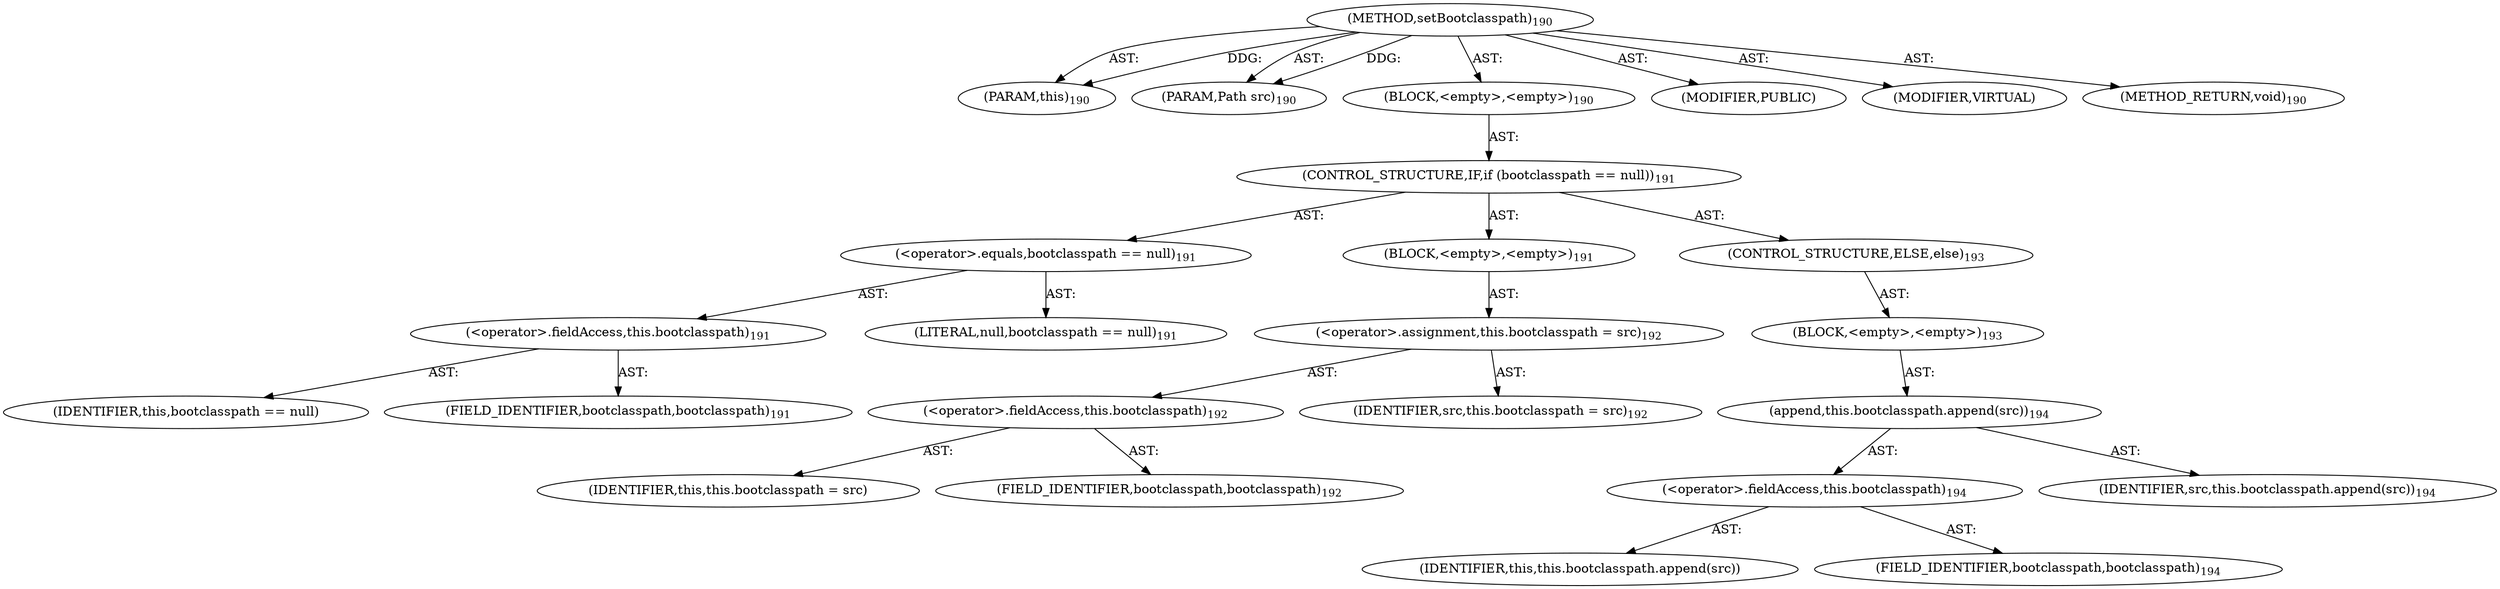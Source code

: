 digraph "setBootclasspath" {  
"111669149705" [label = <(METHOD,setBootclasspath)<SUB>190</SUB>> ]
"115964117018" [label = <(PARAM,this)<SUB>190</SUB>> ]
"115964117019" [label = <(PARAM,Path src)<SUB>190</SUB>> ]
"25769803788" [label = <(BLOCK,&lt;empty&gt;,&lt;empty&gt;)<SUB>190</SUB>> ]
"47244640259" [label = <(CONTROL_STRUCTURE,IF,if (bootclasspath == null))<SUB>191</SUB>> ]
"30064771106" [label = <(&lt;operator&gt;.equals,bootclasspath == null)<SUB>191</SUB>> ]
"30064771107" [label = <(&lt;operator&gt;.fieldAccess,this.bootclasspath)<SUB>191</SUB>> ]
"68719476784" [label = <(IDENTIFIER,this,bootclasspath == null)> ]
"55834574861" [label = <(FIELD_IDENTIFIER,bootclasspath,bootclasspath)<SUB>191</SUB>> ]
"90194313219" [label = <(LITERAL,null,bootclasspath == null)<SUB>191</SUB>> ]
"25769803789" [label = <(BLOCK,&lt;empty&gt;,&lt;empty&gt;)<SUB>191</SUB>> ]
"30064771108" [label = <(&lt;operator&gt;.assignment,this.bootclasspath = src)<SUB>192</SUB>> ]
"30064771109" [label = <(&lt;operator&gt;.fieldAccess,this.bootclasspath)<SUB>192</SUB>> ]
"68719476785" [label = <(IDENTIFIER,this,this.bootclasspath = src)> ]
"55834574862" [label = <(FIELD_IDENTIFIER,bootclasspath,bootclasspath)<SUB>192</SUB>> ]
"68719476786" [label = <(IDENTIFIER,src,this.bootclasspath = src)<SUB>192</SUB>> ]
"47244640260" [label = <(CONTROL_STRUCTURE,ELSE,else)<SUB>193</SUB>> ]
"25769803790" [label = <(BLOCK,&lt;empty&gt;,&lt;empty&gt;)<SUB>193</SUB>> ]
"30064771110" [label = <(append,this.bootclasspath.append(src))<SUB>194</SUB>> ]
"30064771111" [label = <(&lt;operator&gt;.fieldAccess,this.bootclasspath)<SUB>194</SUB>> ]
"68719476787" [label = <(IDENTIFIER,this,this.bootclasspath.append(src))> ]
"55834574863" [label = <(FIELD_IDENTIFIER,bootclasspath,bootclasspath)<SUB>194</SUB>> ]
"68719476788" [label = <(IDENTIFIER,src,this.bootclasspath.append(src))<SUB>194</SUB>> ]
"133143986208" [label = <(MODIFIER,PUBLIC)> ]
"133143986209" [label = <(MODIFIER,VIRTUAL)> ]
"128849018889" [label = <(METHOD_RETURN,void)<SUB>190</SUB>> ]
  "111669149705" -> "115964117018"  [ label = "AST: "] 
  "111669149705" -> "115964117019"  [ label = "AST: "] 
  "111669149705" -> "25769803788"  [ label = "AST: "] 
  "111669149705" -> "133143986208"  [ label = "AST: "] 
  "111669149705" -> "133143986209"  [ label = "AST: "] 
  "111669149705" -> "128849018889"  [ label = "AST: "] 
  "25769803788" -> "47244640259"  [ label = "AST: "] 
  "47244640259" -> "30064771106"  [ label = "AST: "] 
  "47244640259" -> "25769803789"  [ label = "AST: "] 
  "47244640259" -> "47244640260"  [ label = "AST: "] 
  "30064771106" -> "30064771107"  [ label = "AST: "] 
  "30064771106" -> "90194313219"  [ label = "AST: "] 
  "30064771107" -> "68719476784"  [ label = "AST: "] 
  "30064771107" -> "55834574861"  [ label = "AST: "] 
  "25769803789" -> "30064771108"  [ label = "AST: "] 
  "30064771108" -> "30064771109"  [ label = "AST: "] 
  "30064771108" -> "68719476786"  [ label = "AST: "] 
  "30064771109" -> "68719476785"  [ label = "AST: "] 
  "30064771109" -> "55834574862"  [ label = "AST: "] 
  "47244640260" -> "25769803790"  [ label = "AST: "] 
  "25769803790" -> "30064771110"  [ label = "AST: "] 
  "30064771110" -> "30064771111"  [ label = "AST: "] 
  "30064771110" -> "68719476788"  [ label = "AST: "] 
  "30064771111" -> "68719476787"  [ label = "AST: "] 
  "30064771111" -> "55834574863"  [ label = "AST: "] 
  "111669149705" -> "115964117018"  [ label = "DDG: "] 
  "111669149705" -> "115964117019"  [ label = "DDG: "] 
}
